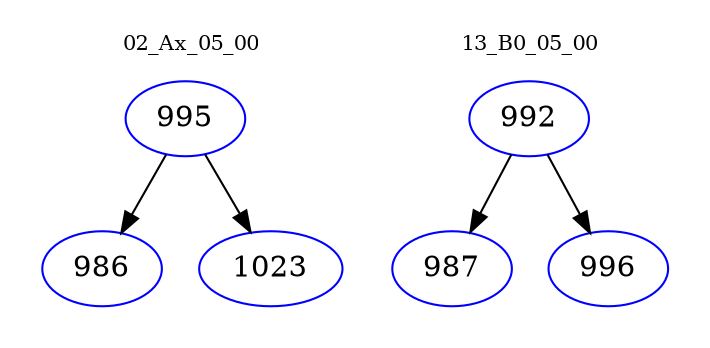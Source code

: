 digraph{
subgraph cluster_0 {
color = white
label = "02_Ax_05_00";
fontsize=10;
T0_995 [label="995", color="blue"]
T0_995 -> T0_986 [color="black"]
T0_986 [label="986", color="blue"]
T0_995 -> T0_1023 [color="black"]
T0_1023 [label="1023", color="blue"]
}
subgraph cluster_1 {
color = white
label = "13_B0_05_00";
fontsize=10;
T1_992 [label="992", color="blue"]
T1_992 -> T1_987 [color="black"]
T1_987 [label="987", color="blue"]
T1_992 -> T1_996 [color="black"]
T1_996 [label="996", color="blue"]
}
}

